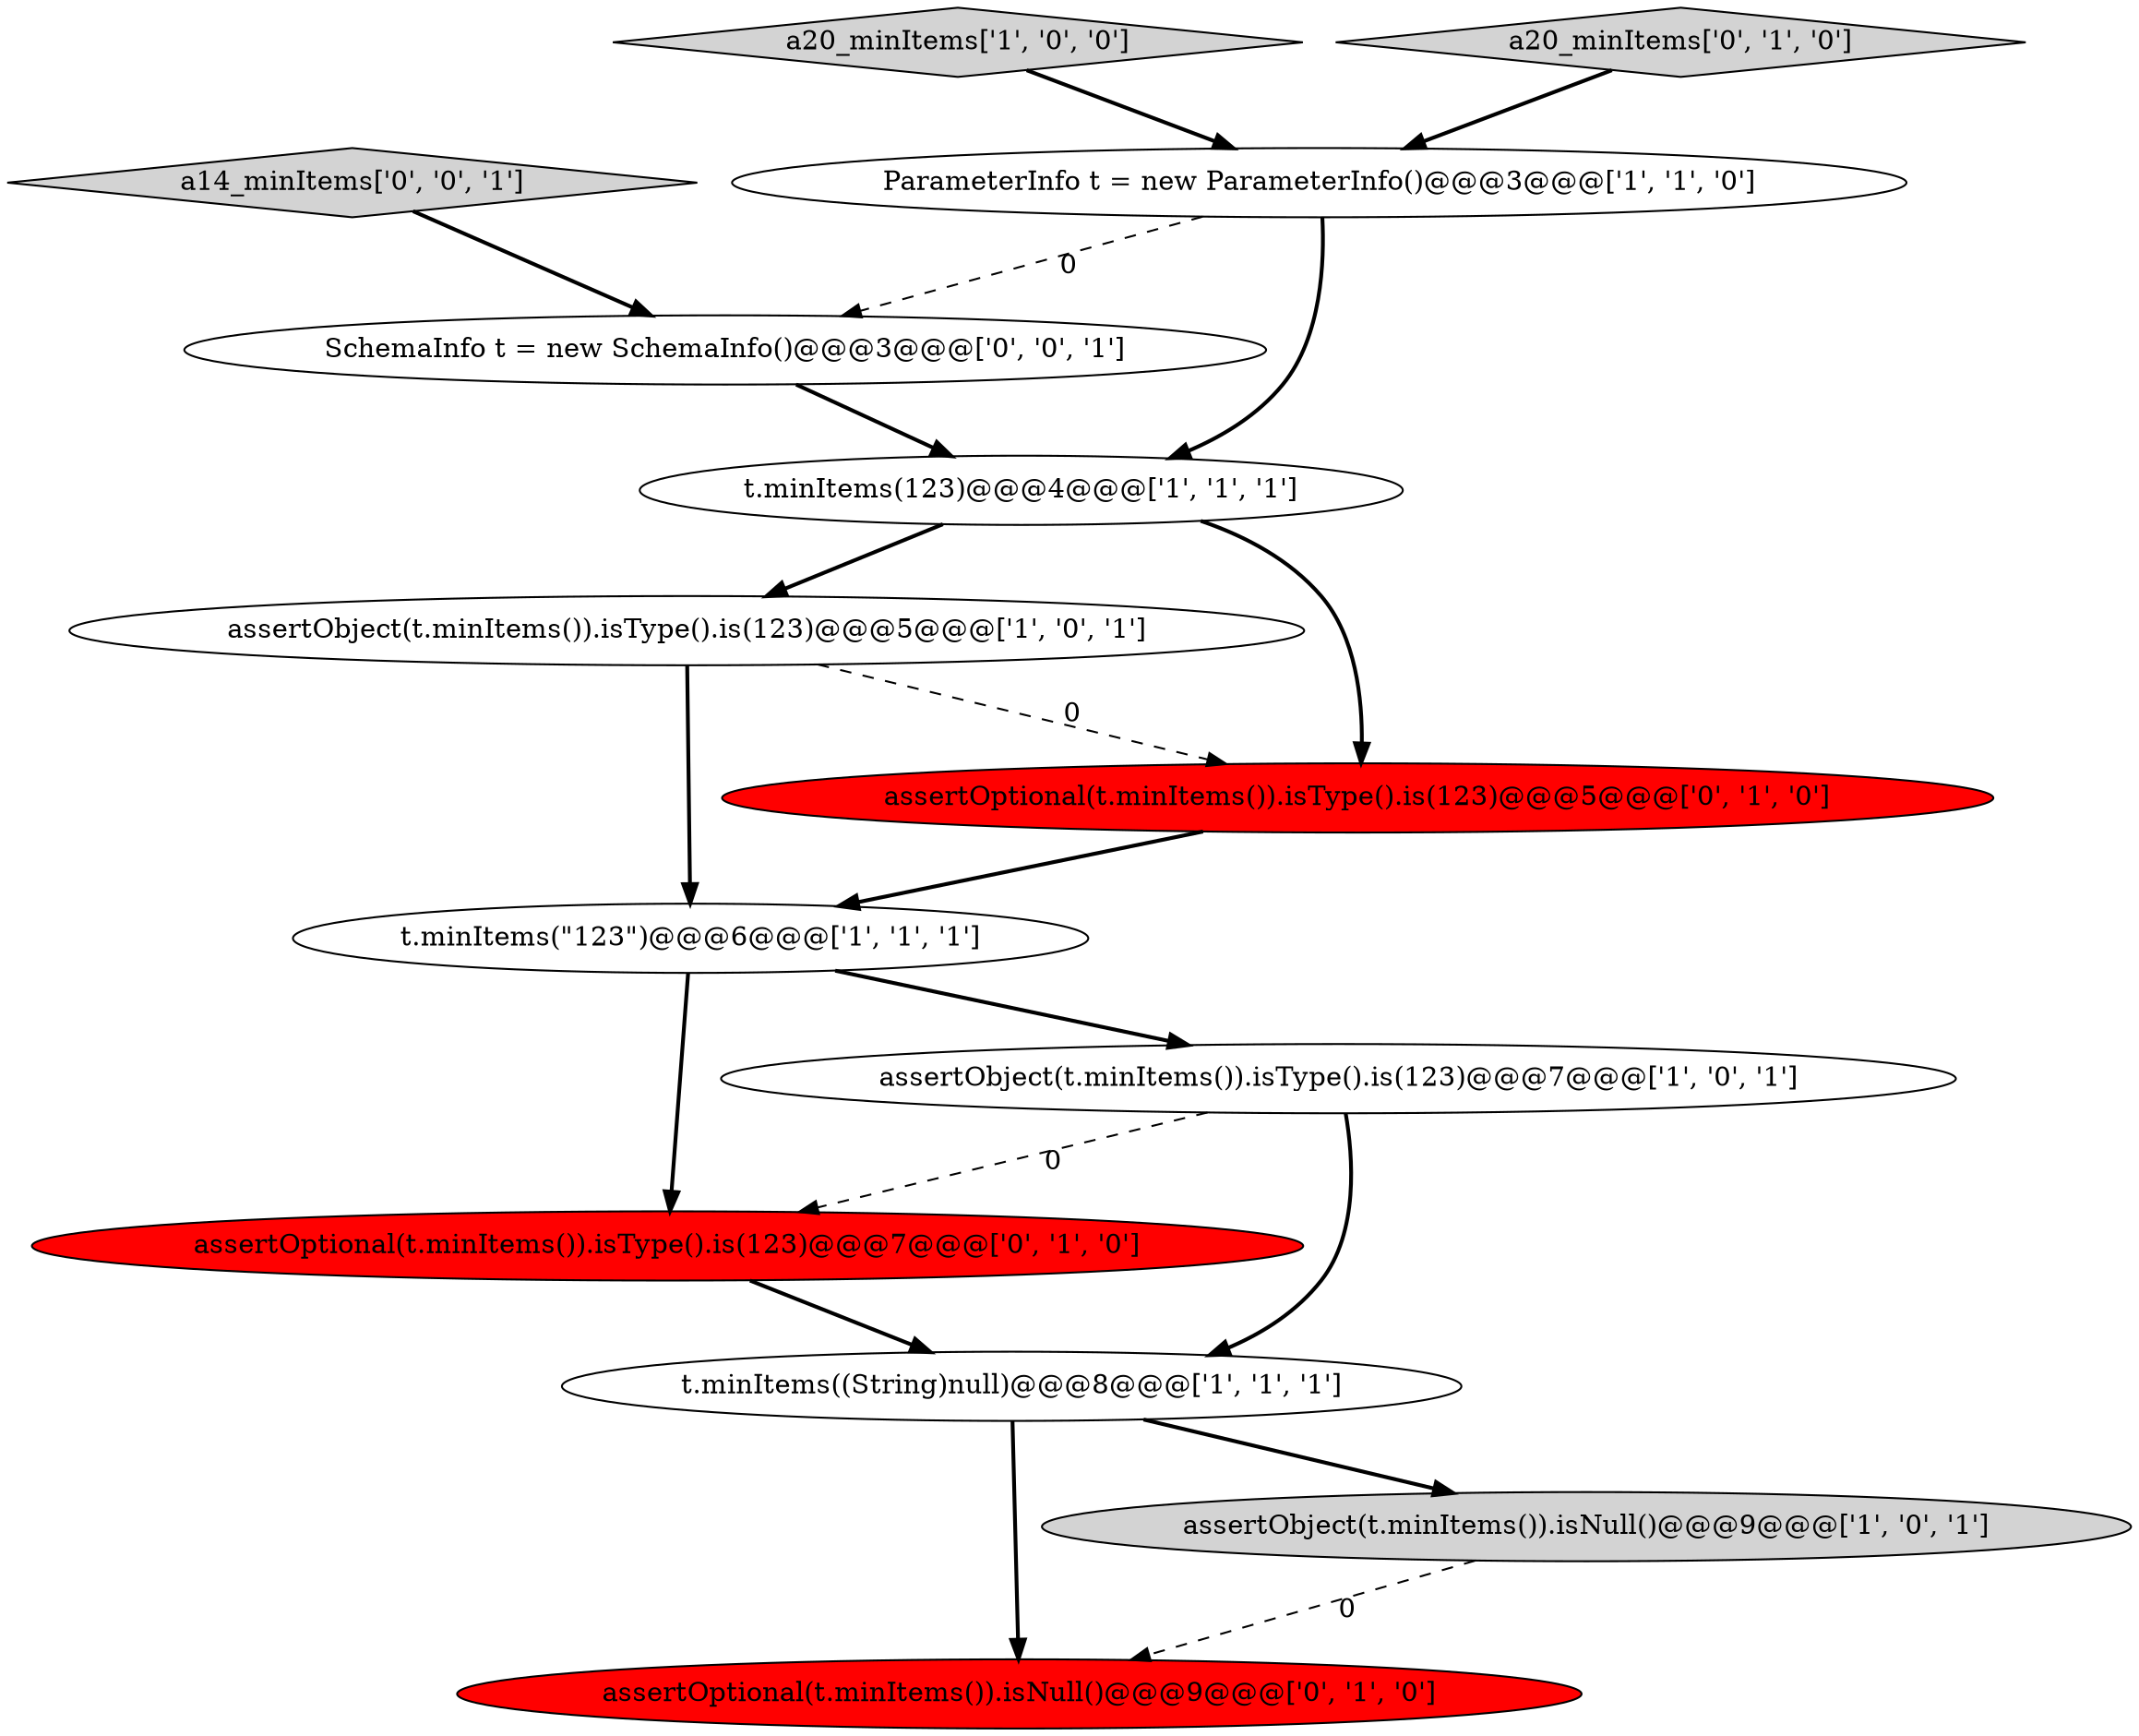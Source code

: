 digraph {
3 [style = filled, label = "ParameterInfo t = new ParameterInfo()@@@3@@@['1', '1', '0']", fillcolor = white, shape = ellipse image = "AAA0AAABBB1BBB"];
1 [style = filled, label = "assertObject(t.minItems()).isType().is(123)@@@5@@@['1', '0', '1']", fillcolor = white, shape = ellipse image = "AAA0AAABBB1BBB"];
6 [style = filled, label = "a20_minItems['1', '0', '0']", fillcolor = lightgray, shape = diamond image = "AAA0AAABBB1BBB"];
11 [style = filled, label = "assertOptional(t.minItems()).isType().is(123)@@@7@@@['0', '1', '0']", fillcolor = red, shape = ellipse image = "AAA1AAABBB2BBB"];
10 [style = filled, label = "assertOptional(t.minItems()).isNull()@@@9@@@['0', '1', '0']", fillcolor = red, shape = ellipse image = "AAA1AAABBB2BBB"];
4 [style = filled, label = "t.minItems((String)null)@@@8@@@['1', '1', '1']", fillcolor = white, shape = ellipse image = "AAA0AAABBB1BBB"];
7 [style = filled, label = "assertObject(t.minItems()).isType().is(123)@@@7@@@['1', '0', '1']", fillcolor = white, shape = ellipse image = "AAA0AAABBB1BBB"];
12 [style = filled, label = "a14_minItems['0', '0', '1']", fillcolor = lightgray, shape = diamond image = "AAA0AAABBB3BBB"];
9 [style = filled, label = "assertOptional(t.minItems()).isType().is(123)@@@5@@@['0', '1', '0']", fillcolor = red, shape = ellipse image = "AAA1AAABBB2BBB"];
2 [style = filled, label = "t.minItems(\"123\")@@@6@@@['1', '1', '1']", fillcolor = white, shape = ellipse image = "AAA0AAABBB1BBB"];
8 [style = filled, label = "a20_minItems['0', '1', '0']", fillcolor = lightgray, shape = diamond image = "AAA0AAABBB2BBB"];
5 [style = filled, label = "assertObject(t.minItems()).isNull()@@@9@@@['1', '0', '1']", fillcolor = lightgray, shape = ellipse image = "AAA0AAABBB1BBB"];
0 [style = filled, label = "t.minItems(123)@@@4@@@['1', '1', '1']", fillcolor = white, shape = ellipse image = "AAA0AAABBB1BBB"];
13 [style = filled, label = "SchemaInfo t = new SchemaInfo()@@@3@@@['0', '0', '1']", fillcolor = white, shape = ellipse image = "AAA0AAABBB3BBB"];
7->11 [style = dashed, label="0"];
4->10 [style = bold, label=""];
6->3 [style = bold, label=""];
13->0 [style = bold, label=""];
12->13 [style = bold, label=""];
1->9 [style = dashed, label="0"];
1->2 [style = bold, label=""];
0->9 [style = bold, label=""];
2->7 [style = bold, label=""];
7->4 [style = bold, label=""];
5->10 [style = dashed, label="0"];
3->13 [style = dashed, label="0"];
9->2 [style = bold, label=""];
4->5 [style = bold, label=""];
0->1 [style = bold, label=""];
2->11 [style = bold, label=""];
3->0 [style = bold, label=""];
11->4 [style = bold, label=""];
8->3 [style = bold, label=""];
}
